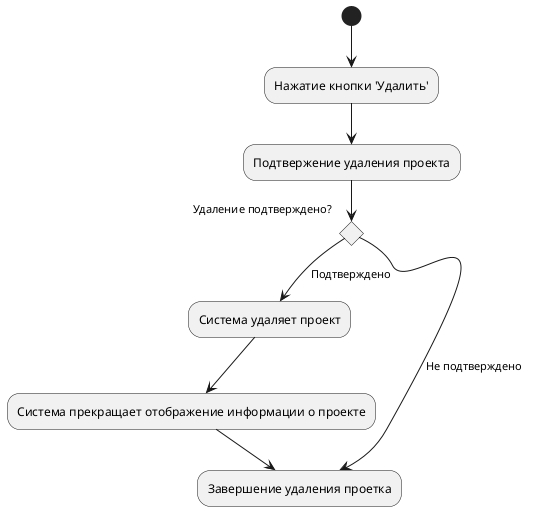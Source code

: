 @startuml
(*) --> "Нажатие кнопки 'Удалить'"
--> "Подтвержение удаления проекта"
if "Удаление подтверждено?" then
  --> [Подтверждено] "Система удаляет проект"
  --> "Система прекращает отображение информации о проекте"
  --> "Завершение удаления проетка"
else
  --> [Не подтверждено] "Завершение удаления проетка"
endif
@enduml